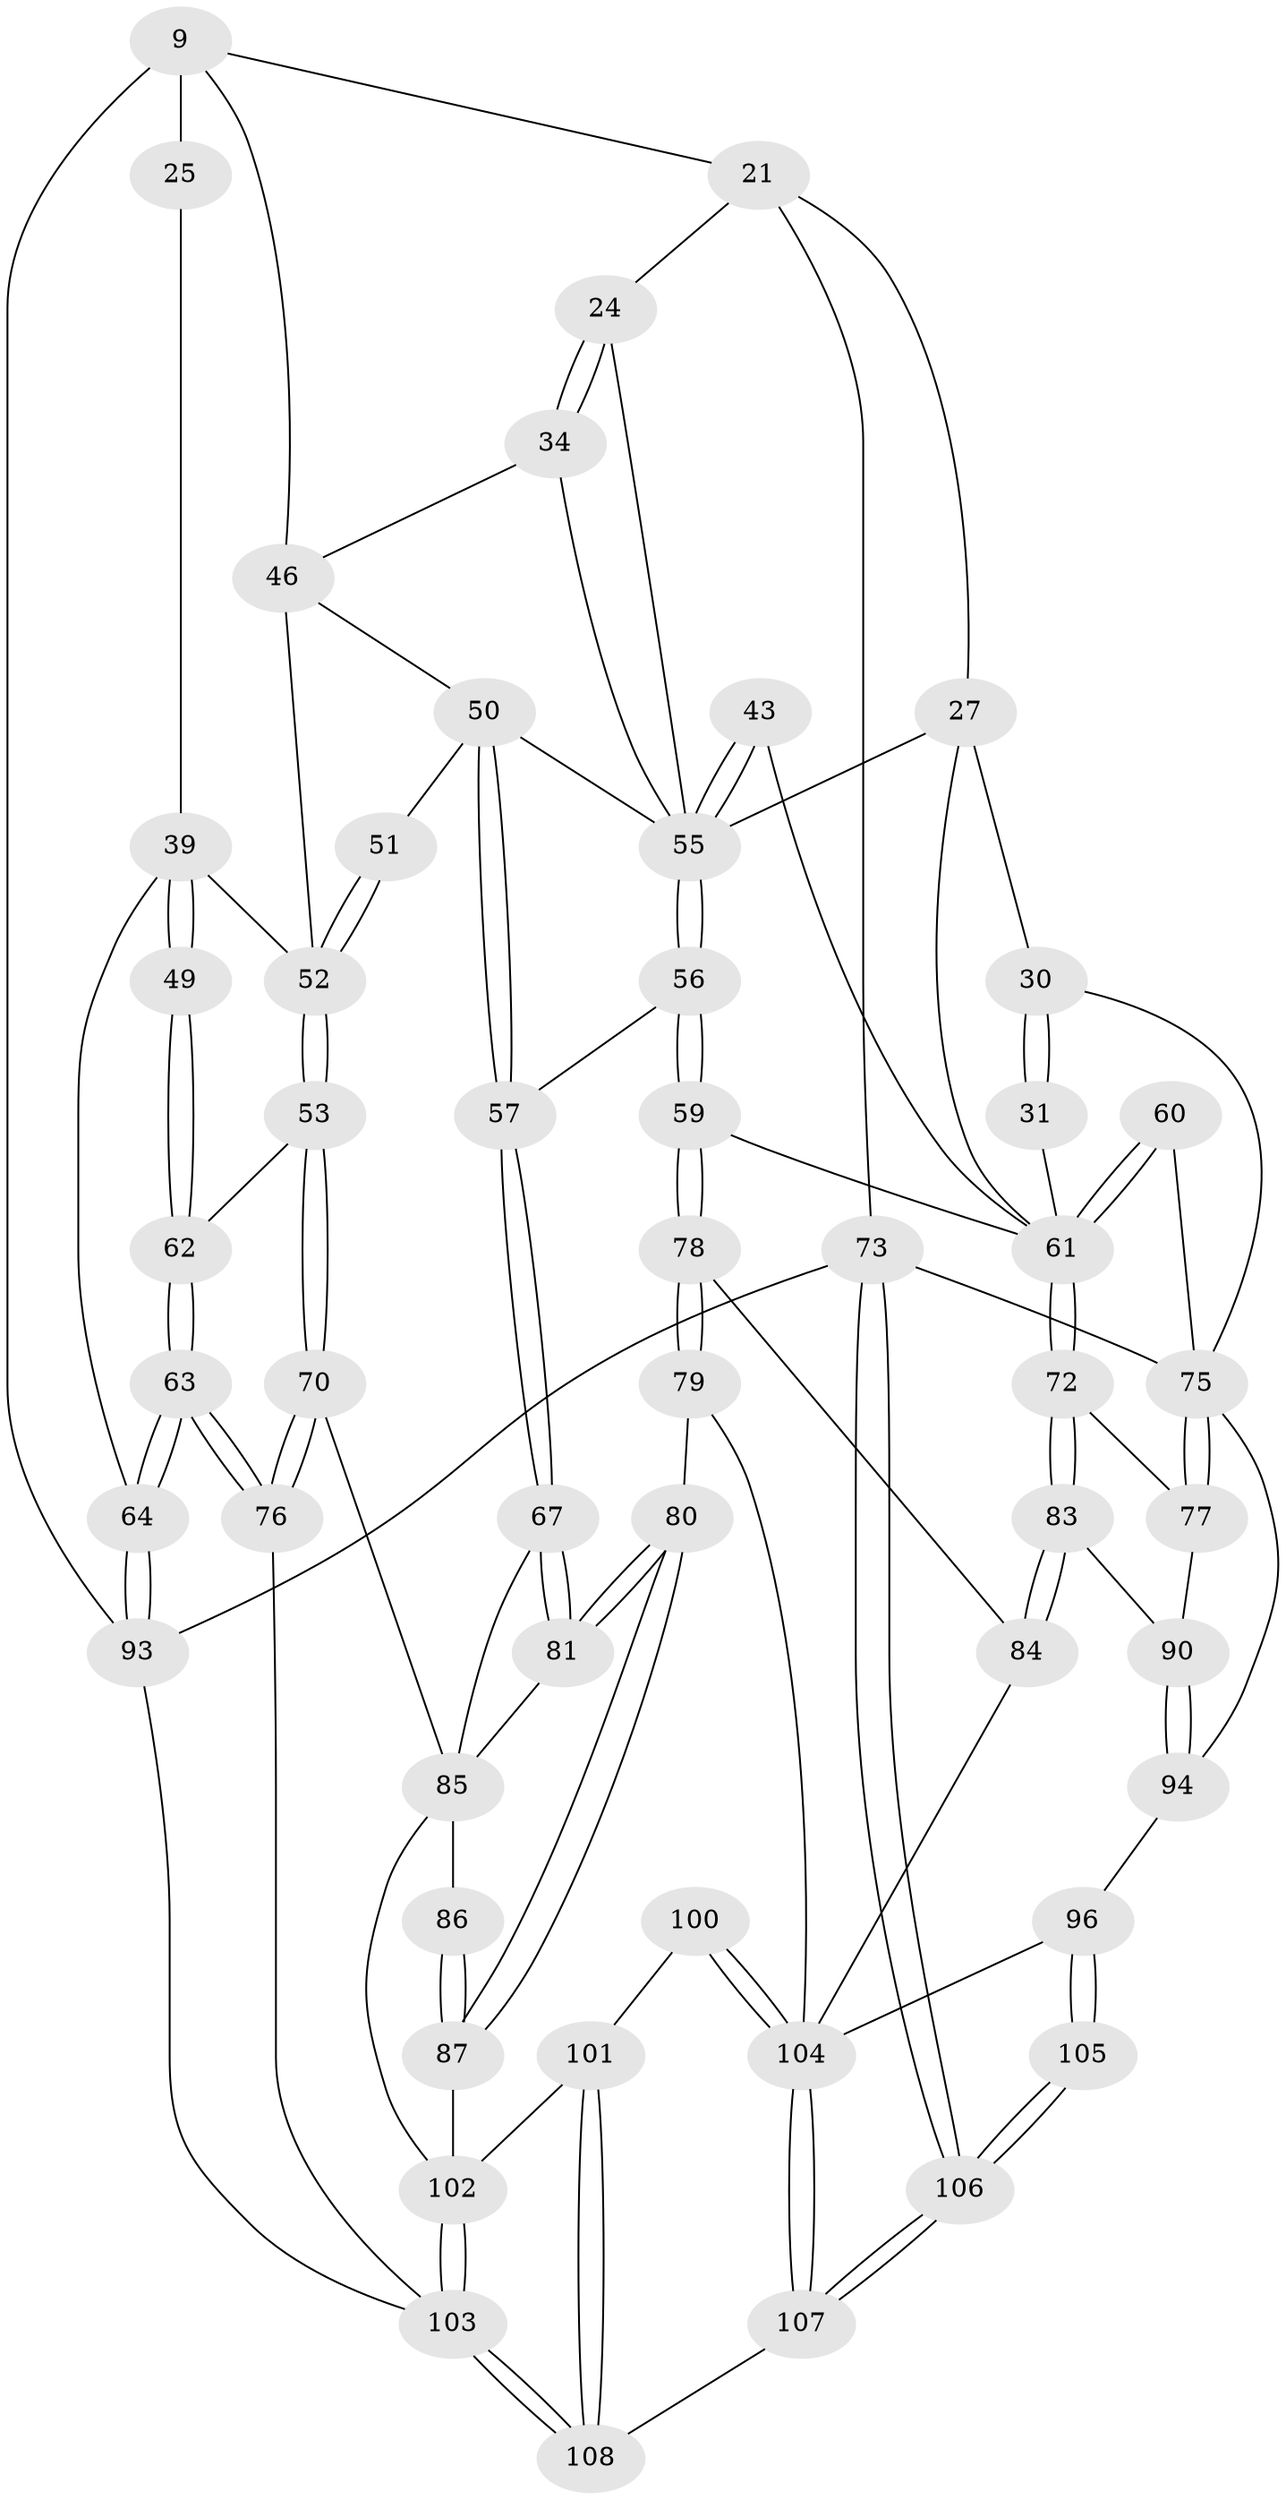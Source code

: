 // original degree distribution, {3: 0.037037037037037035, 5: 0.5, 6: 0.24074074074074073, 4: 0.2222222222222222}
// Generated by graph-tools (version 1.1) at 2025/02/03/09/25 05:02:00]
// undirected, 54 vertices, 126 edges
graph export_dot {
graph [start="1"]
  node [color=gray90,style=filled];
  9 [pos="+0.13561938016151312+0.07679219696422115",super="+6+8"];
  21 [pos="+0.6635652829060672+0.11564924553817453",super="+20"];
  24 [pos="+0.597638031989621+0.2487180930200005",super="+19"];
  25 [pos="+0.17151688165777584+0.2202381930754035",super="+17"];
  27 [pos="+0.7031322135809526+0.2774478697720936",super="+22+26"];
  30 [pos="+0.8140417467137814+0.17623867876512517",super="+29"];
  31 [pos="+0.8530695590083586+0.37108395105191927"];
  34 [pos="+0.5425647078417656+0.33476282727505474",super="+12"];
  39 [pos="+0.022638927817982116+0.2851867349352428",super="+16+38+37"];
  43 [pos="+0.6054683186460265+0.3879642192691785"];
  46 [pos="+0.40937242269975316+0.3111163346030258",super="+14"];
  49 [pos="+0.059068063603779655+0.45439164299636986",super="+48"];
  50 [pos="+0.39005889836549007+0.465933933597687",super="+45"];
  51 [pos="+0.3816624971641857+0.4623291131694721"];
  52 [pos="+0.2672943059768201+0.45531477896980777",super="+36+35+47"];
  53 [pos="+0.24649732524019424+0.4715966285324818"];
  55 [pos="+0.4731820031916256+0.49451941601310456",super="+44+41+40"];
  56 [pos="+0.4605682734766972+0.5297265613967649"];
  57 [pos="+0.4568259873658439+0.5300251651754648"];
  59 [pos="+0.49156457760326505+0.5435072092812148"];
  60 [pos="+0.8454114884166166+0.4122429989262782"];
  61 [pos="+0.7532851319424267+0.5318568991331962",super="+58+42+32"];
  62 [pos="+0+0.5467607927286906",super="+54"];
  63 [pos="+0+0.6085752280896022"];
  64 [pos="+0+0.6093545163230191",super="+15"];
  67 [pos="+0.43520126961737715+0.5507028683972498"];
  70 [pos="+0.2528721056229843+0.5539668816699219"];
  72 [pos="+0.7531582874951849+0.5356313443525307"];
  73 [pos="+1+1",super="+4"];
  75 [pos="+1+0.644682417364669",super="+74+66"];
  76 [pos="+0.034779499845841895+0.6566142665679378"];
  77 [pos="+0.9901355697467037+0.6223825241957107",super="+71"];
  78 [pos="+0.5841600796336007+0.6590531633419292"];
  79 [pos="+0.464990587945585+0.7683753749521383"];
  80 [pos="+0.4316945539642453+0.7669151376272622"];
  81 [pos="+0.42485362804247473+0.6439643217693803"];
  83 [pos="+0.7319778729077397+0.6690639563469192"];
  84 [pos="+0.7314610672023872+0.6693895490172771"];
  85 [pos="+0.2890719888505822+0.6093063732326389",super="+69+82"];
  86 [pos="+0.3468938031125334+0.667225310213336"];
  87 [pos="+0.39584829688645456+0.7763219499842395"];
  90 [pos="+0.8308568971875776+0.7080853614552661"];
  93 [pos="+0+1",super="+5"];
  94 [pos="+0.9207229143133164+0.8366299331917858"];
  96 [pos="+0.7171004540753884+0.8574904674709314",super="+95"];
  100 [pos="+0.5515310323434767+0.8994893381005671"];
  101 [pos="+0.5189404226575927+0.9217094964827142"];
  102 [pos="+0.2626240825633783+0.9162799303915224",super="+91+88"];
  103 [pos="+0.16812060818078547+1",super="+92"];
  104 [pos="+0.614167677176531+0.9366574635270908",super="+97+99"];
  105 [pos="+0.8075249428242471+1"];
  106 [pos="+0.7971211010956444+1"];
  107 [pos="+0.7127504566519569+1"];
  108 [pos="+0.34242320152916256+1"];
  9 -- 93;
  9 -- 46;
  9 -- 25 [weight=2];
  9 -- 21;
  21 -- 24 [weight=2];
  21 -- 73;
  21 -- 27 [weight=2];
  24 -- 34 [weight=2];
  24 -- 34;
  24 -- 55;
  25 -- 39 [weight=2];
  27 -- 55;
  27 -- 30;
  27 -- 61;
  30 -- 31 [weight=2];
  30 -- 31;
  30 -- 75;
  31 -- 61;
  34 -- 55;
  34 -- 46;
  39 -- 49 [weight=2];
  39 -- 49;
  39 -- 64;
  39 -- 52;
  43 -- 55 [weight=2];
  43 -- 55;
  43 -- 61;
  46 -- 52 [weight=2];
  46 -- 50;
  49 -- 62 [weight=2];
  49 -- 62;
  50 -- 51;
  50 -- 57;
  50 -- 57;
  50 -- 55;
  51 -- 52 [weight=2];
  51 -- 52;
  52 -- 53;
  52 -- 53;
  53 -- 70;
  53 -- 70;
  53 -- 62;
  55 -- 56;
  55 -- 56;
  56 -- 57;
  56 -- 59;
  56 -- 59;
  57 -- 67;
  57 -- 67;
  59 -- 78;
  59 -- 78;
  59 -- 61;
  60 -- 61 [weight=2];
  60 -- 61;
  60 -- 75;
  61 -- 72;
  61 -- 72;
  62 -- 63;
  62 -- 63;
  63 -- 64;
  63 -- 64;
  63 -- 76;
  63 -- 76;
  64 -- 93 [weight=2];
  64 -- 93;
  67 -- 81;
  67 -- 81;
  67 -- 85;
  70 -- 76;
  70 -- 76;
  70 -- 85;
  72 -- 83;
  72 -- 83;
  72 -- 77;
  73 -- 106;
  73 -- 106;
  73 -- 93 [weight=2];
  73 -- 75 [weight=2];
  75 -- 77 [weight=2];
  75 -- 77;
  75 -- 94;
  76 -- 103;
  77 -- 90;
  78 -- 79;
  78 -- 79;
  78 -- 84;
  79 -- 80;
  79 -- 104;
  80 -- 81;
  80 -- 81;
  80 -- 87;
  80 -- 87;
  81 -- 85;
  83 -- 84;
  83 -- 84;
  83 -- 90;
  84 -- 104;
  85 -- 86 [weight=2];
  85 -- 102;
  86 -- 87;
  86 -- 87;
  87 -- 102;
  90 -- 94;
  90 -- 94;
  93 -- 103;
  94 -- 96;
  96 -- 105 [weight=2];
  96 -- 105;
  96 -- 104;
  100 -- 101;
  100 -- 104 [weight=2];
  100 -- 104;
  101 -- 102;
  101 -- 108;
  101 -- 108;
  102 -- 103 [weight=2];
  102 -- 103;
  103 -- 108;
  103 -- 108;
  104 -- 107;
  104 -- 107;
  105 -- 106;
  105 -- 106;
  106 -- 107;
  106 -- 107;
  107 -- 108;
}
